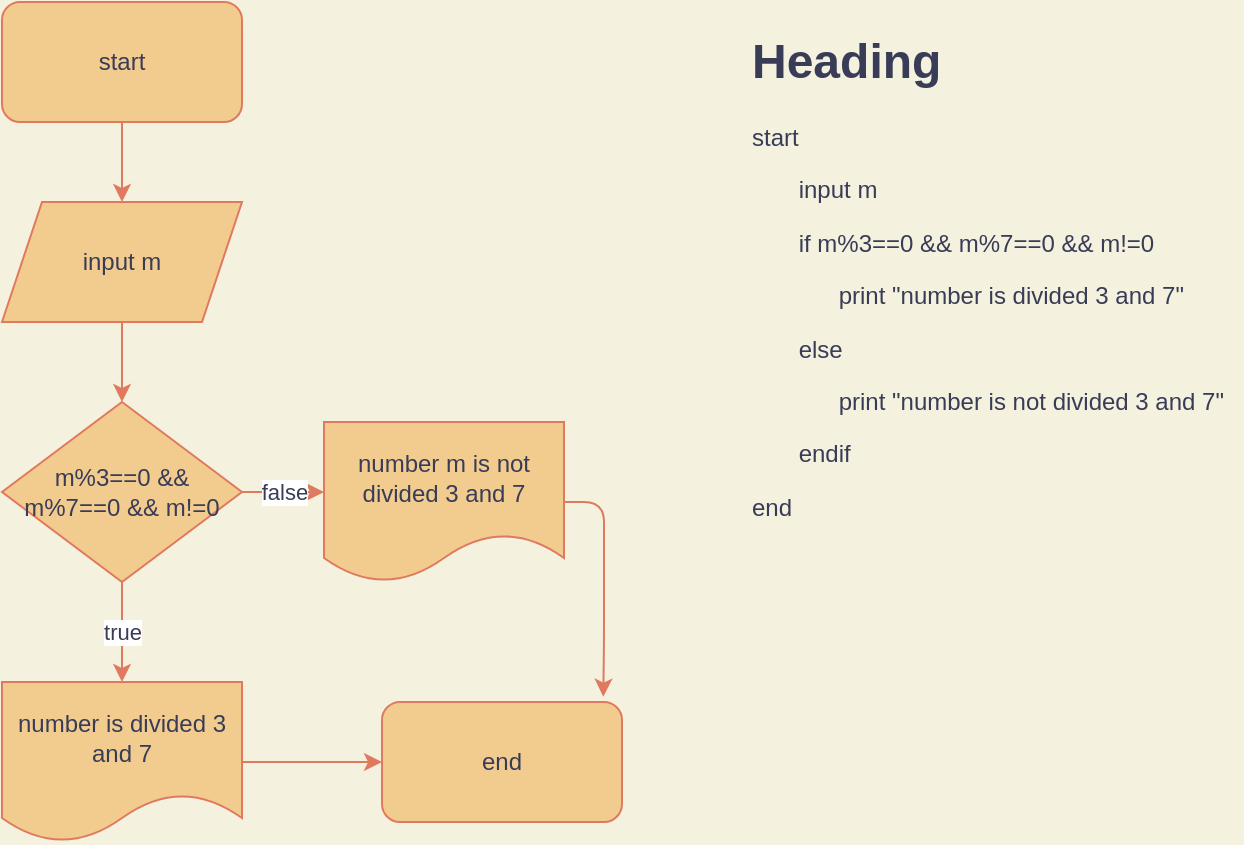 <mxfile version="17.1.5" type="github"><diagram id="cJuNLEjh8BN51mEvQCgz" name="Page-1"><mxGraphModel dx="982" dy="438" grid="1" gridSize="10" guides="1" tooltips="1" connect="1" arrows="1" fold="1" page="1" pageScale="1" pageWidth="850" pageHeight="1100" background="#F4F1DE" math="0" shadow="0"><root><mxCell id="0"/><mxCell id="1" parent="0"/><mxCell id="tdstDd28JiS79w2CwF12-3" value="" style="edgeStyle=orthogonalEdgeStyle;curved=0;rounded=1;sketch=0;orthogonalLoop=1;jettySize=auto;html=1;fontColor=#393C56;strokeColor=#E07A5F;fillColor=#F2CC8F;" parent="1" source="tdstDd28JiS79w2CwF12-1" target="tdstDd28JiS79w2CwF12-2" edge="1"><mxGeometry relative="1" as="geometry"/></mxCell><mxCell id="tdstDd28JiS79w2CwF12-1" value="start" style="rounded=1;whiteSpace=wrap;html=1;sketch=0;fontColor=#393C56;strokeColor=#E07A5F;fillColor=#F2CC8F;" parent="1" vertex="1"><mxGeometry x="80" y="30" width="120" height="60" as="geometry"/></mxCell><mxCell id="tdstDd28JiS79w2CwF12-8" value="" style="edgeStyle=orthogonalEdgeStyle;curved=0;rounded=1;sketch=0;orthogonalLoop=1;jettySize=auto;html=1;fontColor=#393C56;strokeColor=#E07A5F;fillColor=#F2CC8F;" parent="1" source="tdstDd28JiS79w2CwF12-2" target="tdstDd28JiS79w2CwF12-4" edge="1"><mxGeometry relative="1" as="geometry"/></mxCell><mxCell id="tdstDd28JiS79w2CwF12-2" value="input m" style="shape=parallelogram;perimeter=parallelogramPerimeter;whiteSpace=wrap;html=1;fixedSize=1;rounded=0;sketch=0;fontColor=#393C56;strokeColor=#E07A5F;fillColor=#F2CC8F;" parent="1" vertex="1"><mxGeometry x="80" y="130" width="120" height="60" as="geometry"/></mxCell><mxCell id="tdstDd28JiS79w2CwF12-9" value="false" style="edgeStyle=orthogonalEdgeStyle;curved=0;rounded=1;sketch=0;orthogonalLoop=1;jettySize=auto;html=1;fontColor=#393C56;strokeColor=#E07A5F;fillColor=#F2CC8F;" parent="1" source="tdstDd28JiS79w2CwF12-4" target="tdstDd28JiS79w2CwF12-5" edge="1"><mxGeometry relative="1" as="geometry"><Array as="points"><mxPoint x="230" y="275"/><mxPoint x="230" y="275"/></Array></mxGeometry></mxCell><mxCell id="tdstDd28JiS79w2CwF12-10" value="true" style="edgeStyle=orthogonalEdgeStyle;curved=0;rounded=1;sketch=0;orthogonalLoop=1;jettySize=auto;html=1;fontColor=#393C56;strokeColor=#E07A5F;fillColor=#F2CC8F;" parent="1" source="tdstDd28JiS79w2CwF12-4" target="tdstDd28JiS79w2CwF12-6" edge="1"><mxGeometry relative="1" as="geometry"/></mxCell><mxCell id="tdstDd28JiS79w2CwF12-4" value="m%3==0 &amp;amp;&amp;amp; m%7==0 &amp;amp;&amp;amp; m!=0" style="rhombus;whiteSpace=wrap;html=1;rounded=0;sketch=0;fontColor=#393C56;strokeColor=#E07A5F;fillColor=#F2CC8F;" parent="1" vertex="1"><mxGeometry x="80" y="230" width="120" height="90" as="geometry"/></mxCell><mxCell id="tdstDd28JiS79w2CwF12-13" style="edgeStyle=orthogonalEdgeStyle;curved=0;rounded=1;sketch=0;orthogonalLoop=1;jettySize=auto;html=1;exitX=1;exitY=0.5;exitDx=0;exitDy=0;entryX=0.922;entryY=-0.044;entryDx=0;entryDy=0;entryPerimeter=0;fontColor=#393C56;strokeColor=#E07A5F;fillColor=#F2CC8F;" parent="1" source="tdstDd28JiS79w2CwF12-5" target="tdstDd28JiS79w2CwF12-7" edge="1"><mxGeometry relative="1" as="geometry"/></mxCell><mxCell id="tdstDd28JiS79w2CwF12-5" value="number m is not divided 3 and 7" style="shape=document;whiteSpace=wrap;html=1;boundedLbl=1;rounded=0;sketch=0;fontColor=#393C56;strokeColor=#E07A5F;fillColor=#F2CC8F;" parent="1" vertex="1"><mxGeometry x="241" y="240" width="120" height="80" as="geometry"/></mxCell><mxCell id="tdstDd28JiS79w2CwF12-11" value="" style="edgeStyle=orthogonalEdgeStyle;curved=0;rounded=1;sketch=0;orthogonalLoop=1;jettySize=auto;html=1;fontColor=#393C56;strokeColor=#E07A5F;fillColor=#F2CC8F;" parent="1" source="tdstDd28JiS79w2CwF12-6" target="tdstDd28JiS79w2CwF12-7" edge="1"><mxGeometry relative="1" as="geometry"/></mxCell><mxCell id="tdstDd28JiS79w2CwF12-6" value="number is divided 3 and 7" style="shape=document;whiteSpace=wrap;html=1;boundedLbl=1;rounded=0;sketch=0;fontColor=#393C56;strokeColor=#E07A5F;fillColor=#F2CC8F;" parent="1" vertex="1"><mxGeometry x="80" y="370" width="120" height="80" as="geometry"/></mxCell><mxCell id="tdstDd28JiS79w2CwF12-7" value="end" style="rounded=1;whiteSpace=wrap;html=1;sketch=0;fontColor=#393C56;strokeColor=#E07A5F;fillColor=#F2CC8F;" parent="1" vertex="1"><mxGeometry x="270" y="380" width="120" height="60" as="geometry"/></mxCell><mxCell id="tdstDd28JiS79w2CwF12-15" value="&lt;h1&gt;Heading&lt;/h1&gt;&lt;p&gt;start&lt;/p&gt;&lt;p&gt;&amp;nbsp; &amp;nbsp; &amp;nbsp; &amp;nbsp;input m&lt;/p&gt;&lt;p&gt;&lt;span style=&quot;text-align: center&quot;&gt;&amp;nbsp; &amp;nbsp; &amp;nbsp; &amp;nbsp;if&amp;nbsp;&lt;/span&gt;&lt;span style=&quot;text-align: center&quot;&gt;m%3==0 &amp;amp;&amp;amp; m%7==0 &amp;amp;&amp;amp; m!=0&lt;/span&gt;&lt;/p&gt;&lt;p&gt;&lt;span style=&quot;text-align: center&quot;&gt;&amp;nbsp; &amp;nbsp; &amp;nbsp; &amp;nbsp; &amp;nbsp; &amp;nbsp; &amp;nbsp;print &quot;number is divided 3 and 7&quot;&lt;/span&gt;&lt;/p&gt;&lt;p&gt;&lt;span style=&quot;text-align: center&quot;&gt;&amp;nbsp; &amp;nbsp; &amp;nbsp; &amp;nbsp;else&lt;/span&gt;&lt;/p&gt;&lt;p&gt;&lt;span style=&quot;text-align: center&quot;&gt;&amp;nbsp; &amp;nbsp; &amp;nbsp; &amp;nbsp; &amp;nbsp; &amp;nbsp; &amp;nbsp;print &quot;number is not divided 3 and 7&quot;&lt;/span&gt;&lt;/p&gt;&lt;p&gt;&lt;span style=&quot;text-align: center&quot;&gt;&amp;nbsp; &amp;nbsp; &amp;nbsp; &amp;nbsp;endif&lt;/span&gt;&lt;/p&gt;&lt;p&gt;&lt;span style=&quot;text-align: center&quot;&gt;end&lt;/span&gt;&lt;/p&gt;&lt;p&gt;&lt;span style=&quot;text-align: center&quot;&gt;&lt;br&gt;&lt;/span&gt;&lt;/p&gt;" style="text;html=1;strokeColor=none;fillColor=none;spacing=5;spacingTop=-20;whiteSpace=wrap;overflow=hidden;rounded=0;sketch=0;fontColor=#393C56;" parent="1" vertex="1"><mxGeometry x="450" y="40" width="250" height="260" as="geometry"/></mxCell></root></mxGraphModel></diagram></mxfile>